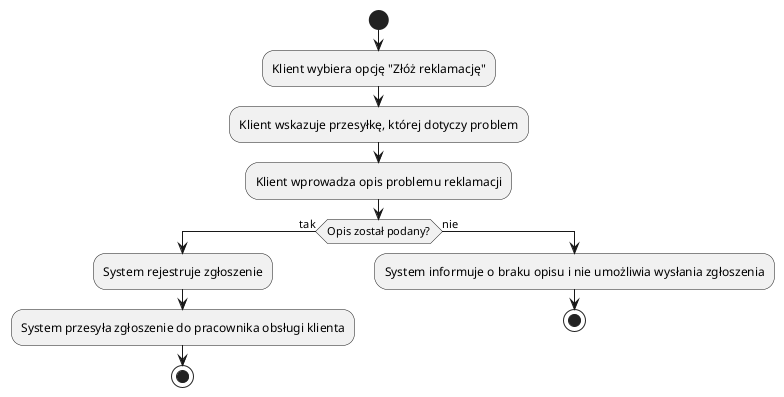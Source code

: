 @startuml

start

:Klient wybiera opcję "Złóż reklamację";
:Klient wskazuje przesyłkę, której dotyczy problem;
:Klient wprowadza opis problemu reklamacji;

if (Opis został podany?) then (tak)
  :System rejestruje zgłoszenie;
  :System przesyła zgłoszenie do pracownika obsługi klienta;
  stop
else (nie)
  :System informuje o braku opisu i nie umożliwia wysłania zgłoszenia;
  stop
endif

@enduml
